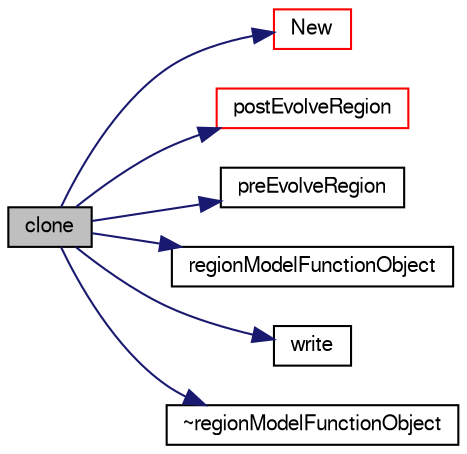 digraph "clone"
{
  bgcolor="transparent";
  edge [fontname="FreeSans",fontsize="10",labelfontname="FreeSans",labelfontsize="10"];
  node [fontname="FreeSans",fontsize="10",shape=record];
  rankdir="LR";
  Node16 [label="clone",height=0.2,width=0.4,color="black", fillcolor="grey75", style="filled", fontcolor="black"];
  Node16 -> Node17 [color="midnightblue",fontsize="10",style="solid",fontname="FreeSans"];
  Node17 [label="New",height=0.2,width=0.4,color="red",URL="$a29006.html#a40d6d3477467e1633612b06de97239ad",tooltip="Selector. "];
  Node16 -> Node320 [color="midnightblue",fontsize="10",style="solid",fontname="FreeSans"];
  Node320 [label="postEvolveRegion",height=0.2,width=0.4,color="red",URL="$a29006.html#a1c29659b87c1b970dc3f36dea66c295e",tooltip="Post-evolve region hook. "];
  Node16 -> Node322 [color="midnightblue",fontsize="10",style="solid",fontname="FreeSans"];
  Node322 [label="preEvolveRegion",height=0.2,width=0.4,color="black",URL="$a29006.html#a97f68fddfa332c08747b539aa08b04f0",tooltip="Pre-evolve region hook. "];
  Node16 -> Node323 [color="midnightblue",fontsize="10",style="solid",fontname="FreeSans"];
  Node323 [label="regionModelFunctionObject",height=0.2,width=0.4,color="black",URL="$a29006.html#ac63decefa414603971803c0d8c6b33b2",tooltip="Construct null from owner. "];
  Node16 -> Node324 [color="midnightblue",fontsize="10",style="solid",fontname="FreeSans"];
  Node324 [label="write",height=0.2,width=0.4,color="black",URL="$a29006.html#a359617ae7b78900e2591e3eb5421951f",tooltip="write "];
  Node16 -> Node325 [color="midnightblue",fontsize="10",style="solid",fontname="FreeSans"];
  Node325 [label="~regionModelFunctionObject",height=0.2,width=0.4,color="black",URL="$a29006.html#a451d76a8079ce2c651f1836dd819744e",tooltip="Destructor. "];
}
